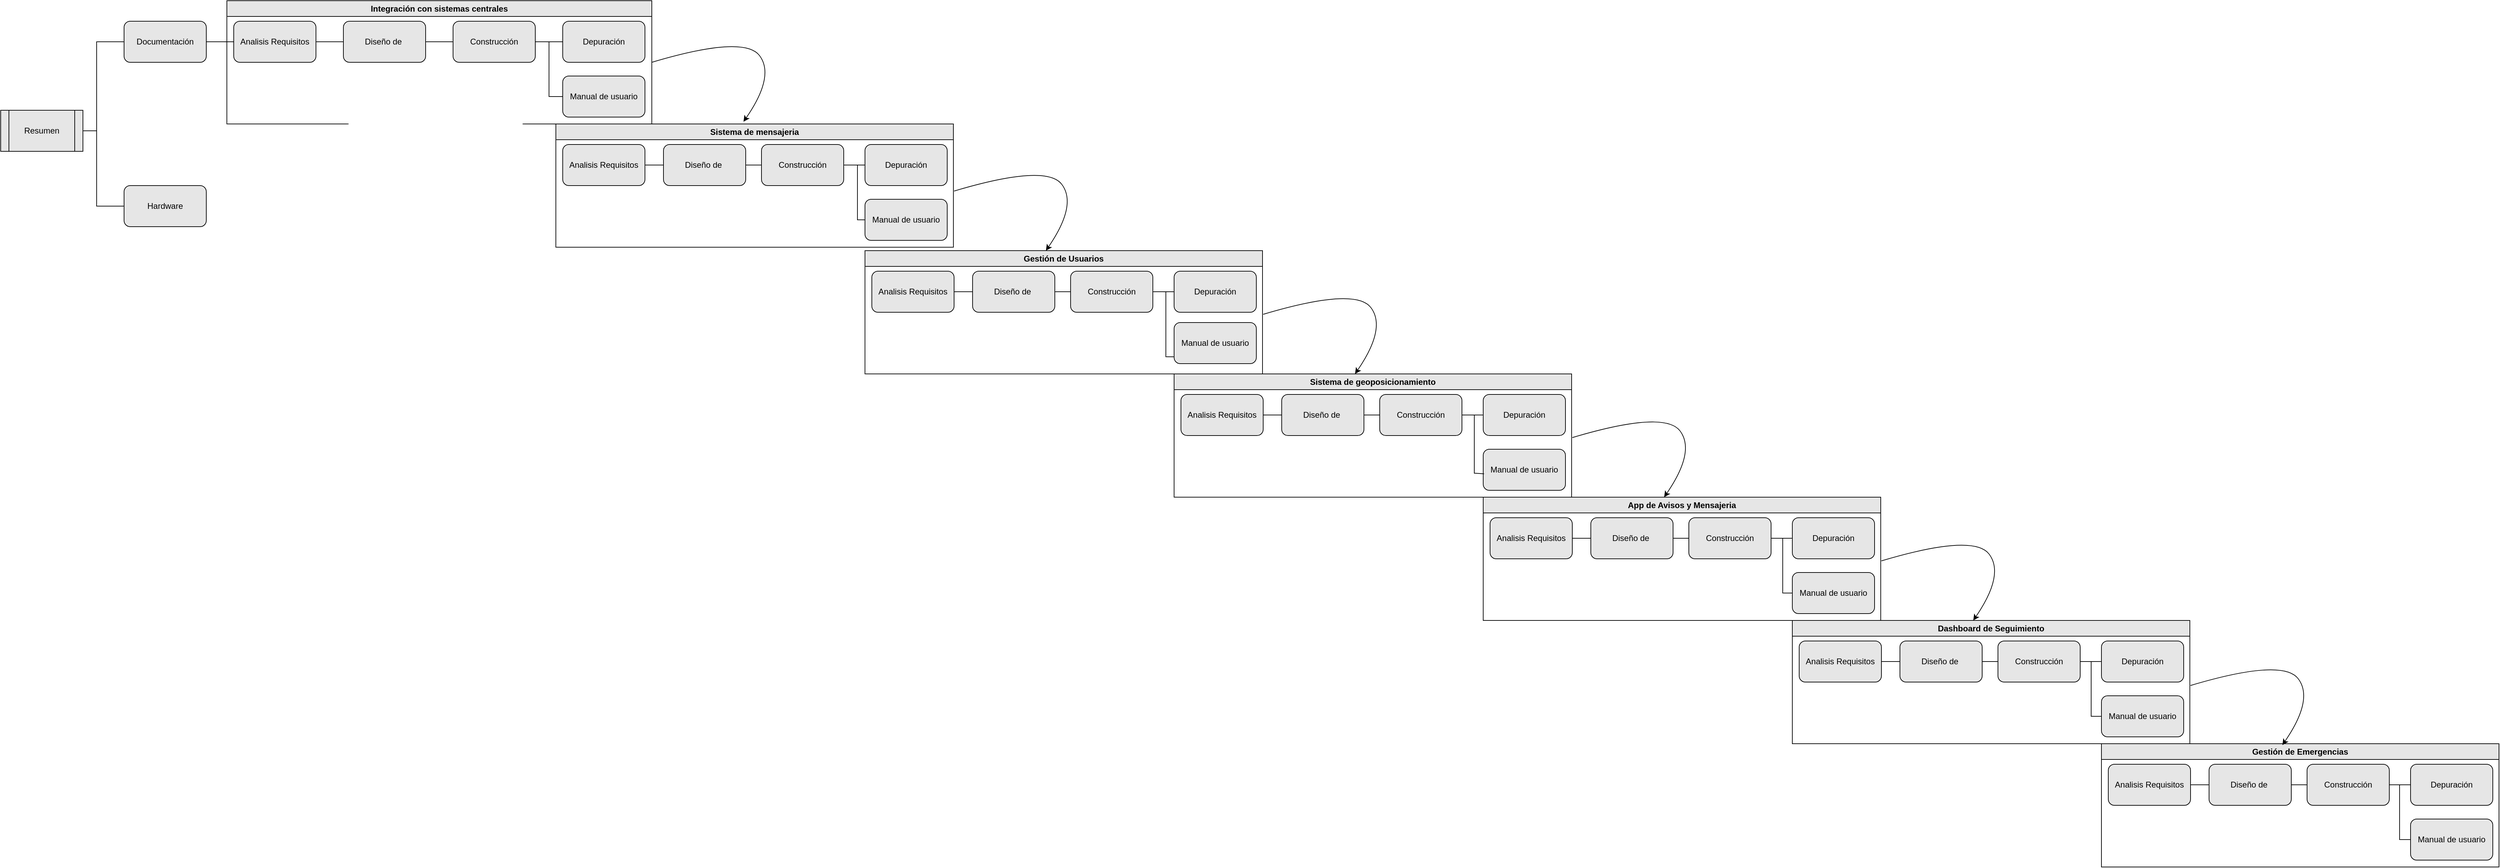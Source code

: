 <mxfile version="24.2.2" type="device">
  <diagram name="Página-1" id="FWu7sLGeUq_YMXmSs0mj">
    <mxGraphModel dx="4924" dy="2229" grid="1" gridSize="10" guides="1" tooltips="1" connect="1" arrows="1" fold="1" page="1" pageScale="1" pageWidth="827" pageHeight="1169" math="0" shadow="0">
      <root>
        <mxCell id="0" />
        <mxCell id="1" parent="0" />
        <mxCell id="FrxgoE4xclkm0pyDRZqY-2" value="Documentación" style="rounded=1;whiteSpace=wrap;html=1;fillColor=#E6E6E6;" parent="1" vertex="1">
          <mxGeometry x="40" y="160" width="120" height="60" as="geometry" />
        </mxCell>
        <mxCell id="FrxgoE4xclkm0pyDRZqY-3" value="Analisis Requisitos" style="rounded=1;whiteSpace=wrap;html=1;fillColor=#E6E6E6;" parent="1" vertex="1">
          <mxGeometry x="200" y="160" width="120" height="60" as="geometry" />
        </mxCell>
        <mxCell id="FrxgoE4xclkm0pyDRZqY-4" value="Diseño de&amp;nbsp;" style="rounded=1;whiteSpace=wrap;html=1;fillColor=#E6E6E6;" parent="1" vertex="1">
          <mxGeometry x="360" y="160" width="120" height="60" as="geometry" />
        </mxCell>
        <mxCell id="FrxgoE4xclkm0pyDRZqY-5" value="Construcción" style="rounded=1;whiteSpace=wrap;html=1;fillColor=#E6E6E6;" parent="1" vertex="1">
          <mxGeometry x="520" y="160" width="120" height="60" as="geometry" />
        </mxCell>
        <mxCell id="FrxgoE4xclkm0pyDRZqY-6" value="Depuración" style="rounded=1;whiteSpace=wrap;html=1;fillColor=#E6E6E6;" parent="1" vertex="1">
          <mxGeometry x="680" y="160" width="120" height="60" as="geometry" />
        </mxCell>
        <mxCell id="FrxgoE4xclkm0pyDRZqY-7" value="Manual de usuario" style="rounded=1;whiteSpace=wrap;html=1;fillColor=#E6E6E6;" parent="1" vertex="1">
          <mxGeometry x="680" y="240" width="120" height="60" as="geometry" />
        </mxCell>
        <mxCell id="FrxgoE4xclkm0pyDRZqY-8" value="Analisis Requisitos" style="rounded=1;whiteSpace=wrap;html=1;fillColor=#E6E6E6;" parent="1" vertex="1">
          <mxGeometry x="680" y="340" width="120" height="60" as="geometry" />
        </mxCell>
        <mxCell id="FrxgoE4xclkm0pyDRZqY-10" value="Construcción" style="rounded=1;whiteSpace=wrap;html=1;fillColor=#E6E6E6;" parent="1" vertex="1">
          <mxGeometry x="970" y="340" width="120" height="60" as="geometry" />
        </mxCell>
        <mxCell id="FrxgoE4xclkm0pyDRZqY-11" value="Depuración" style="rounded=1;whiteSpace=wrap;html=1;fillColor=#E6E6E6;" parent="1" vertex="1">
          <mxGeometry x="1121" y="340" width="120" height="60" as="geometry" />
        </mxCell>
        <mxCell id="FrxgoE4xclkm0pyDRZqY-12" value="Manual de usuario" style="rounded=1;whiteSpace=wrap;html=1;fillColor=#E6E6E6;" parent="1" vertex="1">
          <mxGeometry x="1121" y="420" width="120" height="60" as="geometry" />
        </mxCell>
        <mxCell id="FrxgoE4xclkm0pyDRZqY-38" value="Integración con sistemas centrales" style="swimlane;whiteSpace=wrap;html=1;fillColor=#E6E6E6;" parent="1" vertex="1">
          <mxGeometry x="190" y="130" width="620" height="180" as="geometry" />
        </mxCell>
        <mxCell id="FrxgoE4xclkm0pyDRZqY-39" value="Sistema de mensajeria" style="swimlane;whiteSpace=wrap;html=1;fillColor=#E6E6E6;" parent="1" vertex="1">
          <mxGeometry x="670" y="310" width="580" height="180" as="geometry" />
        </mxCell>
        <mxCell id="FrxgoE4xclkm0pyDRZqY-9" value="Diseño de&amp;nbsp;" style="rounded=1;whiteSpace=wrap;html=1;fillColor=#E6E6E6;" parent="1" vertex="1">
          <mxGeometry x="827" y="340" width="120" height="60" as="geometry" />
        </mxCell>
        <mxCell id="FrxgoE4xclkm0pyDRZqY-41" value="Analisis Requisitos" style="rounded=1;whiteSpace=wrap;html=1;fillColor=#E6E6E6;" parent="1" vertex="1">
          <mxGeometry x="1131" y="525" width="120" height="60" as="geometry" />
        </mxCell>
        <mxCell id="FrxgoE4xclkm0pyDRZqY-42" value="Construcción" style="rounded=1;whiteSpace=wrap;html=1;fillColor=#E6E6E6;" parent="1" vertex="1">
          <mxGeometry x="1421" y="525" width="120" height="60" as="geometry" />
        </mxCell>
        <mxCell id="FrxgoE4xclkm0pyDRZqY-43" value="Depuración" style="rounded=1;whiteSpace=wrap;html=1;fillColor=#E6E6E6;" parent="1" vertex="1">
          <mxGeometry x="1572" y="525" width="120" height="60" as="geometry" />
        </mxCell>
        <mxCell id="FrxgoE4xclkm0pyDRZqY-45" value="Gestión de Usuarios" style="swimlane;whiteSpace=wrap;html=1;fillColor=#E6E6E6;" parent="1" vertex="1">
          <mxGeometry x="1121" y="495" width="580" height="180" as="geometry" />
        </mxCell>
        <mxCell id="FrxgoE4xclkm0pyDRZqY-44" value="Manual de usuario" style="rounded=1;whiteSpace=wrap;html=1;fillColor=#E6E6E6;" parent="FrxgoE4xclkm0pyDRZqY-45" vertex="1">
          <mxGeometry x="451" y="105" width="120" height="60" as="geometry" />
        </mxCell>
        <mxCell id="FrxgoE4xclkm0pyDRZqY-90" value="" style="endArrow=none;html=1;rounded=0;exitX=0;exitY=0.5;exitDx=0;exitDy=0;entryX=1;entryY=0.5;entryDx=0;entryDy=0;fillColor=#E6E6E6;" parent="FrxgoE4xclkm0pyDRZqY-45" target="FrxgoE4xclkm0pyDRZqY-42" edge="1">
          <mxGeometry width="50" height="50" relative="1" as="geometry">
            <mxPoint x="451" y="155" as="sourcePoint" />
            <mxPoint x="439" y="65" as="targetPoint" />
            <Array as="points">
              <mxPoint x="439" y="155" />
              <mxPoint x="439" y="60" />
            </Array>
          </mxGeometry>
        </mxCell>
        <mxCell id="FrxgoE4xclkm0pyDRZqY-46" value="Diseño de&amp;nbsp;" style="rounded=1;whiteSpace=wrap;html=1;fillColor=#E6E6E6;" parent="1" vertex="1">
          <mxGeometry x="1278" y="525" width="120" height="60" as="geometry" />
        </mxCell>
        <mxCell id="FrxgoE4xclkm0pyDRZqY-47" value="Analisis Requisitos" style="rounded=1;whiteSpace=wrap;html=1;fillColor=#E6E6E6;" parent="1" vertex="1">
          <mxGeometry x="1582" y="705" width="120" height="60" as="geometry" />
        </mxCell>
        <mxCell id="FrxgoE4xclkm0pyDRZqY-48" value="Construcción" style="rounded=1;whiteSpace=wrap;html=1;fillColor=#E6E6E6;" parent="1" vertex="1">
          <mxGeometry x="1872" y="705" width="120" height="60" as="geometry" />
        </mxCell>
        <mxCell id="FrxgoE4xclkm0pyDRZqY-49" value="Depuración" style="rounded=1;whiteSpace=wrap;html=1;fillColor=#E6E6E6;" parent="1" vertex="1">
          <mxGeometry x="2023" y="705" width="120" height="60" as="geometry" />
        </mxCell>
        <mxCell id="FrxgoE4xclkm0pyDRZqY-50" value="Manual de usuario" style="rounded=1;whiteSpace=wrap;html=1;fillColor=#E6E6E6;" parent="1" vertex="1">
          <mxGeometry x="2023" y="785" width="120" height="60" as="geometry" />
        </mxCell>
        <mxCell id="FrxgoE4xclkm0pyDRZqY-51" value="Sistema de geoposicionamiento" style="swimlane;whiteSpace=wrap;html=1;fillColor=#E6E6E6;" parent="1" vertex="1">
          <mxGeometry x="1572" y="675" width="580" height="180" as="geometry" />
        </mxCell>
        <mxCell id="FrxgoE4xclkm0pyDRZqY-52" value="Diseño de&amp;nbsp;" style="rounded=1;whiteSpace=wrap;html=1;fillColor=#E6E6E6;" parent="1" vertex="1">
          <mxGeometry x="1729" y="705" width="120" height="60" as="geometry" />
        </mxCell>
        <mxCell id="FrxgoE4xclkm0pyDRZqY-53" value="Analisis Requisitos" style="rounded=1;whiteSpace=wrap;html=1;fillColor=#E6E6E6;" parent="1" vertex="1">
          <mxGeometry x="2033" y="885" width="120" height="60" as="geometry" />
        </mxCell>
        <mxCell id="FrxgoE4xclkm0pyDRZqY-54" value="Construcción" style="rounded=1;whiteSpace=wrap;html=1;fillColor=#E6E6E6;" parent="1" vertex="1">
          <mxGeometry x="2323" y="885" width="120" height="60" as="geometry" />
        </mxCell>
        <mxCell id="FrxgoE4xclkm0pyDRZqY-55" value="Depuración" style="rounded=1;whiteSpace=wrap;html=1;fillColor=#E6E6E6;" parent="1" vertex="1">
          <mxGeometry x="2474" y="885" width="120" height="60" as="geometry" />
        </mxCell>
        <mxCell id="FrxgoE4xclkm0pyDRZqY-56" value="Manual de usuario" style="rounded=1;whiteSpace=wrap;html=1;fillColor=#E6E6E6;" parent="1" vertex="1">
          <mxGeometry x="2474" y="965" width="120" height="60" as="geometry" />
        </mxCell>
        <mxCell id="FrxgoE4xclkm0pyDRZqY-57" value="App de Avisos y Mensajeria" style="swimlane;whiteSpace=wrap;html=1;fillColor=#E6E6E6;" parent="1" vertex="1">
          <mxGeometry x="2023" y="855" width="580" height="180" as="geometry" />
        </mxCell>
        <mxCell id="FrxgoE4xclkm0pyDRZqY-58" value="Diseño de&amp;nbsp;" style="rounded=1;whiteSpace=wrap;html=1;fillColor=#E6E6E6;" parent="1" vertex="1">
          <mxGeometry x="2180" y="885" width="120" height="60" as="geometry" />
        </mxCell>
        <mxCell id="FrxgoE4xclkm0pyDRZqY-59" value="Analisis Requisitos" style="rounded=1;whiteSpace=wrap;html=1;fillColor=#E6E6E6;" parent="1" vertex="1">
          <mxGeometry x="2484" y="1065" width="120" height="60" as="geometry" />
        </mxCell>
        <mxCell id="FrxgoE4xclkm0pyDRZqY-60" value="Construcción" style="rounded=1;whiteSpace=wrap;html=1;fillColor=#E6E6E6;" parent="1" vertex="1">
          <mxGeometry x="2774" y="1065" width="120" height="60" as="geometry" />
        </mxCell>
        <mxCell id="FrxgoE4xclkm0pyDRZqY-61" value="Depuración" style="rounded=1;whiteSpace=wrap;html=1;fillColor=#E6E6E6;" parent="1" vertex="1">
          <mxGeometry x="2925" y="1065" width="120" height="60" as="geometry" />
        </mxCell>
        <mxCell id="FrxgoE4xclkm0pyDRZqY-62" value="Manual de usuario" style="rounded=1;whiteSpace=wrap;html=1;fillColor=#E6E6E6;" parent="1" vertex="1">
          <mxGeometry x="2925" y="1145" width="120" height="60" as="geometry" />
        </mxCell>
        <mxCell id="FrxgoE4xclkm0pyDRZqY-63" value="Dashboard de Seguimiento" style="swimlane;whiteSpace=wrap;html=1;fillColor=#E6E6E6;" parent="1" vertex="1">
          <mxGeometry x="2474" y="1035" width="580" height="180" as="geometry" />
        </mxCell>
        <mxCell id="FrxgoE4xclkm0pyDRZqY-64" value="Diseño de&amp;nbsp;" style="rounded=1;whiteSpace=wrap;html=1;fillColor=#E6E6E6;" parent="1" vertex="1">
          <mxGeometry x="2631" y="1065" width="120" height="60" as="geometry" />
        </mxCell>
        <mxCell id="FrxgoE4xclkm0pyDRZqY-65" value="Analisis Requisitos" style="rounded=1;whiteSpace=wrap;html=1;fillColor=#E6E6E6;" parent="1" vertex="1">
          <mxGeometry x="2935" y="1245" width="120" height="60" as="geometry" />
        </mxCell>
        <mxCell id="FrxgoE4xclkm0pyDRZqY-66" value="Construcción" style="rounded=1;whiteSpace=wrap;html=1;fillColor=#E6E6E6;" parent="1" vertex="1">
          <mxGeometry x="3225" y="1245" width="120" height="60" as="geometry" />
        </mxCell>
        <mxCell id="FrxgoE4xclkm0pyDRZqY-67" value="Depuración" style="rounded=1;whiteSpace=wrap;html=1;fillColor=#E6E6E6;" parent="1" vertex="1">
          <mxGeometry x="3376" y="1245" width="120" height="60" as="geometry" />
        </mxCell>
        <mxCell id="FrxgoE4xclkm0pyDRZqY-68" value="Manual de usuario" style="rounded=1;whiteSpace=wrap;html=1;fillColor=#E6E6E6;" parent="1" vertex="1">
          <mxGeometry x="3376" y="1325" width="120" height="60" as="geometry" />
        </mxCell>
        <mxCell id="FrxgoE4xclkm0pyDRZqY-69" value="Gestión de Emergencias" style="swimlane;whiteSpace=wrap;html=1;fillColor=#E6E6E6;" parent="1" vertex="1">
          <mxGeometry x="2925" y="1215" width="580" height="180" as="geometry" />
        </mxCell>
        <mxCell id="FrxgoE4xclkm0pyDRZqY-70" value="Diseño de&amp;nbsp;" style="rounded=1;whiteSpace=wrap;html=1;fillColor=#E6E6E6;" parent="1" vertex="1">
          <mxGeometry x="3082" y="1245" width="120" height="60" as="geometry" />
        </mxCell>
        <mxCell id="FrxgoE4xclkm0pyDRZqY-71" value="" style="endArrow=none;html=1;rounded=0;exitX=1;exitY=0.5;exitDx=0;exitDy=0;entryX=0;entryY=0.5;entryDx=0;entryDy=0;fillColor=#E6E6E6;" parent="1" source="FrxgoE4xclkm0pyDRZqY-2" target="FrxgoE4xclkm0pyDRZqY-3" edge="1">
          <mxGeometry width="50" height="50" relative="1" as="geometry">
            <mxPoint x="540" y="500" as="sourcePoint" />
            <mxPoint x="590" y="450" as="targetPoint" />
          </mxGeometry>
        </mxCell>
        <mxCell id="FrxgoE4xclkm0pyDRZqY-72" value="" style="endArrow=none;html=1;rounded=0;exitX=1;exitY=0.5;exitDx=0;exitDy=0;entryX=0;entryY=0.5;entryDx=0;entryDy=0;fillColor=#E6E6E6;" parent="1" source="FrxgoE4xclkm0pyDRZqY-3" target="FrxgoE4xclkm0pyDRZqY-4" edge="1">
          <mxGeometry width="50" height="50" relative="1" as="geometry">
            <mxPoint x="540" y="500" as="sourcePoint" />
            <mxPoint x="590" y="450" as="targetPoint" />
          </mxGeometry>
        </mxCell>
        <mxCell id="FrxgoE4xclkm0pyDRZqY-73" value="" style="endArrow=none;html=1;rounded=0;exitX=1;exitY=0.5;exitDx=0;exitDy=0;entryX=0;entryY=0.5;entryDx=0;entryDy=0;fillColor=#E6E6E6;" parent="1" source="FrxgoE4xclkm0pyDRZqY-4" target="FrxgoE4xclkm0pyDRZqY-5" edge="1">
          <mxGeometry width="50" height="50" relative="1" as="geometry">
            <mxPoint x="540" y="500" as="sourcePoint" />
            <mxPoint x="590" y="450" as="targetPoint" />
          </mxGeometry>
        </mxCell>
        <mxCell id="FrxgoE4xclkm0pyDRZqY-74" value="" style="endArrow=none;html=1;rounded=0;exitX=1;exitY=0.5;exitDx=0;exitDy=0;entryX=0;entryY=0.5;entryDx=0;entryDy=0;fillColor=#E6E6E6;" parent="1" source="FrxgoE4xclkm0pyDRZqY-5" target="FrxgoE4xclkm0pyDRZqY-6" edge="1">
          <mxGeometry width="50" height="50" relative="1" as="geometry">
            <mxPoint x="540" y="500" as="sourcePoint" />
            <mxPoint x="590" y="450" as="targetPoint" />
          </mxGeometry>
        </mxCell>
        <mxCell id="FrxgoE4xclkm0pyDRZqY-75" value="" style="endArrow=none;html=1;rounded=0;entryX=0;entryY=0.5;entryDx=0;entryDy=0;fillColor=#E6E6E6;" parent="1" target="FrxgoE4xclkm0pyDRZqY-7" edge="1">
          <mxGeometry width="50" height="50" relative="1" as="geometry">
            <mxPoint x="660" y="190" as="sourcePoint" />
            <mxPoint x="590" y="450" as="targetPoint" />
            <Array as="points">
              <mxPoint x="660" y="270" />
            </Array>
          </mxGeometry>
        </mxCell>
        <mxCell id="FrxgoE4xclkm0pyDRZqY-76" value="" style="curved=1;endArrow=classic;html=1;rounded=0;exitX=1;exitY=0.5;exitDx=0;exitDy=0;entryX=0.472;entryY=-0.018;entryDx=0;entryDy=0;entryPerimeter=0;fillColor=#E6E6E6;" parent="1" source="FrxgoE4xclkm0pyDRZqY-38" target="FrxgoE4xclkm0pyDRZqY-39" edge="1">
          <mxGeometry width="50" height="50" relative="1" as="geometry">
            <mxPoint x="540" y="500" as="sourcePoint" />
            <mxPoint x="590" y="450" as="targetPoint" />
            <Array as="points">
              <mxPoint x="944" y="180" />
              <mxPoint x="990" y="240" />
            </Array>
          </mxGeometry>
        </mxCell>
        <mxCell id="FrxgoE4xclkm0pyDRZqY-78" value="" style="curved=1;endArrow=classic;html=1;rounded=0;exitX=1;exitY=0.5;exitDx=0;exitDy=0;entryX=0.472;entryY=-0.018;entryDx=0;entryDy=0;entryPerimeter=0;fillColor=#E6E6E6;" parent="1" edge="1">
          <mxGeometry width="50" height="50" relative="1" as="geometry">
            <mxPoint x="1251" y="408" as="sourcePoint" />
            <mxPoint x="1385" y="495" as="targetPoint" />
            <Array as="points">
              <mxPoint x="1385" y="368" />
              <mxPoint x="1431" y="428" />
            </Array>
          </mxGeometry>
        </mxCell>
        <mxCell id="FrxgoE4xclkm0pyDRZqY-79" value="" style="curved=1;endArrow=classic;html=1;rounded=0;exitX=1;exitY=0.5;exitDx=0;exitDy=0;entryX=0.472;entryY=-0.018;entryDx=0;entryDy=0;entryPerimeter=0;fillColor=#E6E6E6;" parent="1" edge="1">
          <mxGeometry width="50" height="50" relative="1" as="geometry">
            <mxPoint x="1702" y="588" as="sourcePoint" />
            <mxPoint x="1836" y="675" as="targetPoint" />
            <Array as="points">
              <mxPoint x="1836" y="548" />
              <mxPoint x="1882" y="608" />
            </Array>
          </mxGeometry>
        </mxCell>
        <mxCell id="FrxgoE4xclkm0pyDRZqY-80" value="" style="curved=1;endArrow=classic;html=1;rounded=0;exitX=1;exitY=0.5;exitDx=0;exitDy=0;entryX=0.472;entryY=-0.018;entryDx=0;entryDy=0;entryPerimeter=0;fillColor=#E6E6E6;" parent="1" edge="1">
          <mxGeometry width="50" height="50" relative="1" as="geometry">
            <mxPoint x="2153" y="768" as="sourcePoint" />
            <mxPoint x="2287" y="855" as="targetPoint" />
            <Array as="points">
              <mxPoint x="2287" y="728" />
              <mxPoint x="2333" y="788" />
            </Array>
          </mxGeometry>
        </mxCell>
        <mxCell id="FrxgoE4xclkm0pyDRZqY-81" value="" style="curved=1;endArrow=classic;html=1;rounded=0;exitX=1;exitY=0.5;exitDx=0;exitDy=0;entryX=0.472;entryY=-0.018;entryDx=0;entryDy=0;entryPerimeter=0;fillColor=#E6E6E6;" parent="1" edge="1">
          <mxGeometry width="50" height="50" relative="1" as="geometry">
            <mxPoint x="2604" y="948" as="sourcePoint" />
            <mxPoint x="2738" y="1035" as="targetPoint" />
            <Array as="points">
              <mxPoint x="2738" y="908" />
              <mxPoint x="2784" y="968" />
            </Array>
          </mxGeometry>
        </mxCell>
        <mxCell id="FrxgoE4xclkm0pyDRZqY-82" value="" style="curved=1;endArrow=classic;html=1;rounded=0;exitX=1;exitY=0.5;exitDx=0;exitDy=0;entryX=0.472;entryY=-0.018;entryDx=0;entryDy=0;entryPerimeter=0;fillColor=#E6E6E6;" parent="1" edge="1">
          <mxGeometry width="50" height="50" relative="1" as="geometry">
            <mxPoint x="3055" y="1130" as="sourcePoint" />
            <mxPoint x="3189" y="1217" as="targetPoint" />
            <Array as="points">
              <mxPoint x="3189" y="1090" />
              <mxPoint x="3235" y="1150" />
            </Array>
          </mxGeometry>
        </mxCell>
        <mxCell id="FrxgoE4xclkm0pyDRZqY-83" value="" style="endArrow=none;html=1;rounded=0;exitX=1;exitY=0.5;exitDx=0;exitDy=0;entryX=0;entryY=0.5;entryDx=0;entryDy=0;fillColor=#E6E6E6;" parent="1" source="FrxgoE4xclkm0pyDRZqY-8" target="FrxgoE4xclkm0pyDRZqY-9" edge="1">
          <mxGeometry width="50" height="50" relative="1" as="geometry">
            <mxPoint x="950" y="380" as="sourcePoint" />
            <mxPoint x="1000" y="330" as="targetPoint" />
          </mxGeometry>
        </mxCell>
        <mxCell id="FrxgoE4xclkm0pyDRZqY-84" value="" style="endArrow=none;html=1;rounded=0;entryX=0;entryY=0.5;entryDx=0;entryDy=0;exitX=1;exitY=0.5;exitDx=0;exitDy=0;fillColor=#E6E6E6;" parent="1" source="FrxgoE4xclkm0pyDRZqY-9" target="FrxgoE4xclkm0pyDRZqY-10" edge="1">
          <mxGeometry width="50" height="50" relative="1" as="geometry">
            <mxPoint x="940" y="370" as="sourcePoint" />
            <mxPoint x="1000" y="330" as="targetPoint" />
          </mxGeometry>
        </mxCell>
        <mxCell id="FrxgoE4xclkm0pyDRZqY-85" value="" style="endArrow=none;html=1;rounded=0;exitX=1;exitY=0.5;exitDx=0;exitDy=0;entryX=0;entryY=0.5;entryDx=0;entryDy=0;fillColor=#E6E6E6;" parent="1" source="FrxgoE4xclkm0pyDRZqY-10" target="FrxgoE4xclkm0pyDRZqY-11" edge="1">
          <mxGeometry width="50" height="50" relative="1" as="geometry">
            <mxPoint x="1040" y="390" as="sourcePoint" />
            <mxPoint x="1090" y="340" as="targetPoint" />
          </mxGeometry>
        </mxCell>
        <mxCell id="FrxgoE4xclkm0pyDRZqY-86" value="" style="endArrow=none;html=1;rounded=0;exitX=0;exitY=0.5;exitDx=0;exitDy=0;fillColor=#E6E6E6;" parent="1" source="FrxgoE4xclkm0pyDRZqY-12" edge="1">
          <mxGeometry width="50" height="50" relative="1" as="geometry">
            <mxPoint x="1040" y="450" as="sourcePoint" />
            <mxPoint x="1110" y="370" as="targetPoint" />
            <Array as="points">
              <mxPoint x="1110" y="450" />
            </Array>
          </mxGeometry>
        </mxCell>
        <mxCell id="FrxgoE4xclkm0pyDRZqY-87" value="" style="endArrow=none;html=1;rounded=0;exitX=1;exitY=0.5;exitDx=0;exitDy=0;entryX=0;entryY=0.5;entryDx=0;entryDy=0;fillColor=#E6E6E6;" parent="1" source="FrxgoE4xclkm0pyDRZqY-41" target="FrxgoE4xclkm0pyDRZqY-46" edge="1">
          <mxGeometry width="50" height="50" relative="1" as="geometry">
            <mxPoint x="1260" y="580" as="sourcePoint" />
            <mxPoint x="1310" y="530" as="targetPoint" />
          </mxGeometry>
        </mxCell>
        <mxCell id="FrxgoE4xclkm0pyDRZqY-88" value="" style="endArrow=none;html=1;rounded=0;exitX=1;exitY=0.5;exitDx=0;exitDy=0;entryX=0;entryY=0.5;entryDx=0;entryDy=0;fillColor=#E6E6E6;" parent="1" source="FrxgoE4xclkm0pyDRZqY-46" target="FrxgoE4xclkm0pyDRZqY-42" edge="1">
          <mxGeometry width="50" height="50" relative="1" as="geometry">
            <mxPoint x="1260" y="580" as="sourcePoint" />
            <mxPoint x="1310" y="530" as="targetPoint" />
          </mxGeometry>
        </mxCell>
        <mxCell id="FrxgoE4xclkm0pyDRZqY-89" value="" style="endArrow=none;html=1;rounded=0;exitX=0;exitY=0.5;exitDx=0;exitDy=0;entryX=1;entryY=0.5;entryDx=0;entryDy=0;fillColor=#E6E6E6;" parent="1" source="FrxgoE4xclkm0pyDRZqY-43" target="FrxgoE4xclkm0pyDRZqY-42" edge="1">
          <mxGeometry width="50" height="50" relative="1" as="geometry">
            <mxPoint x="1260" y="580" as="sourcePoint" />
            <mxPoint x="1310" y="530" as="targetPoint" />
          </mxGeometry>
        </mxCell>
        <mxCell id="FrxgoE4xclkm0pyDRZqY-91" value="" style="endArrow=none;html=1;rounded=0;exitX=0;exitY=0.5;exitDx=0;exitDy=0;entryX=1;entryY=0.5;entryDx=0;entryDy=0;fillColor=#E6E6E6;" parent="1" source="FrxgoE4xclkm0pyDRZqY-52" target="FrxgoE4xclkm0pyDRZqY-47" edge="1">
          <mxGeometry width="50" height="50" relative="1" as="geometry">
            <mxPoint x="1530" y="710" as="sourcePoint" />
            <mxPoint x="1580" y="660" as="targetPoint" />
          </mxGeometry>
        </mxCell>
        <mxCell id="FrxgoE4xclkm0pyDRZqY-92" value="" style="endArrow=none;html=1;rounded=0;exitX=0;exitY=0.5;exitDx=0;exitDy=0;entryX=1;entryY=0.5;entryDx=0;entryDy=0;fillColor=#E6E6E6;" parent="1" source="FrxgoE4xclkm0pyDRZqY-48" target="FrxgoE4xclkm0pyDRZqY-52" edge="1">
          <mxGeometry width="50" height="50" relative="1" as="geometry">
            <mxPoint x="1530" y="710" as="sourcePoint" />
            <mxPoint x="1580" y="660" as="targetPoint" />
          </mxGeometry>
        </mxCell>
        <mxCell id="FrxgoE4xclkm0pyDRZqY-93" value="" style="endArrow=none;html=1;rounded=0;exitX=0;exitY=0.5;exitDx=0;exitDy=0;entryX=1;entryY=0.5;entryDx=0;entryDy=0;fillColor=#E6E6E6;" parent="1" source="FrxgoE4xclkm0pyDRZqY-49" target="FrxgoE4xclkm0pyDRZqY-48" edge="1">
          <mxGeometry width="50" height="50" relative="1" as="geometry">
            <mxPoint x="1980" y="720" as="sourcePoint" />
            <mxPoint x="2030" y="670" as="targetPoint" />
          </mxGeometry>
        </mxCell>
        <mxCell id="FrxgoE4xclkm0pyDRZqY-94" value="" style="endArrow=none;html=1;rounded=0;exitX=1;exitY=0.5;exitDx=0;exitDy=0;entryX=0.01;entryY=0.597;entryDx=0;entryDy=0;entryPerimeter=0;fillColor=#E6E6E6;" parent="1" source="FrxgoE4xclkm0pyDRZqY-48" target="FrxgoE4xclkm0pyDRZqY-50" edge="1">
          <mxGeometry width="50" height="50" relative="1" as="geometry">
            <mxPoint x="1980" y="720" as="sourcePoint" />
            <mxPoint x="2030" y="670" as="targetPoint" />
            <Array as="points">
              <mxPoint x="2010" y="735" />
              <mxPoint x="2010" y="820" />
            </Array>
          </mxGeometry>
        </mxCell>
        <mxCell id="FrxgoE4xclkm0pyDRZqY-95" value="" style="endArrow=none;html=1;rounded=0;exitX=1;exitY=0.5;exitDx=0;exitDy=0;entryX=0;entryY=0.5;entryDx=0;entryDy=0;fillColor=#E6E6E6;" parent="1" source="FrxgoE4xclkm0pyDRZqY-53" target="FrxgoE4xclkm0pyDRZqY-58" edge="1">
          <mxGeometry width="50" height="50" relative="1" as="geometry">
            <mxPoint x="2360" y="1050" as="sourcePoint" />
            <mxPoint x="2410" y="1000" as="targetPoint" />
          </mxGeometry>
        </mxCell>
        <mxCell id="FrxgoE4xclkm0pyDRZqY-96" value="" style="endArrow=none;html=1;rounded=0;exitX=1;exitY=0.5;exitDx=0;exitDy=0;entryX=0;entryY=0.5;entryDx=0;entryDy=0;fillColor=#E6E6E6;" parent="1" source="FrxgoE4xclkm0pyDRZqY-58" target="FrxgoE4xclkm0pyDRZqY-54" edge="1">
          <mxGeometry width="50" height="50" relative="1" as="geometry">
            <mxPoint x="2360" y="1050" as="sourcePoint" />
            <mxPoint x="2410" y="1000" as="targetPoint" />
          </mxGeometry>
        </mxCell>
        <mxCell id="FrxgoE4xclkm0pyDRZqY-97" value="" style="endArrow=none;html=1;rounded=0;exitX=1;exitY=0.5;exitDx=0;exitDy=0;entryX=0;entryY=0.5;entryDx=0;entryDy=0;fillColor=#E6E6E6;" parent="1" source="FrxgoE4xclkm0pyDRZqY-54" target="FrxgoE4xclkm0pyDRZqY-55" edge="1">
          <mxGeometry width="50" height="50" relative="1" as="geometry">
            <mxPoint x="2360" y="1050" as="sourcePoint" />
            <mxPoint x="2410" y="1000" as="targetPoint" />
          </mxGeometry>
        </mxCell>
        <mxCell id="FrxgoE4xclkm0pyDRZqY-98" value="" style="endArrow=none;html=1;rounded=0;exitX=1;exitY=0.5;exitDx=0;exitDy=0;entryX=0;entryY=0.5;entryDx=0;entryDy=0;fillColor=#E6E6E6;" parent="1" source="FrxgoE4xclkm0pyDRZqY-54" target="FrxgoE4xclkm0pyDRZqY-56" edge="1">
          <mxGeometry width="50" height="50" relative="1" as="geometry">
            <mxPoint x="2360" y="1050" as="sourcePoint" />
            <mxPoint x="2410" y="1000" as="targetPoint" />
            <Array as="points">
              <mxPoint x="2460" y="915" />
              <mxPoint x="2460" y="995" />
            </Array>
          </mxGeometry>
        </mxCell>
        <mxCell id="FrxgoE4xclkm0pyDRZqY-99" value="" style="endArrow=none;html=1;rounded=0;exitX=1;exitY=0.5;exitDx=0;exitDy=0;entryX=0;entryY=0.5;entryDx=0;entryDy=0;fillColor=#E6E6E6;" parent="1" source="FrxgoE4xclkm0pyDRZqY-59" target="FrxgoE4xclkm0pyDRZqY-64" edge="1">
          <mxGeometry width="50" height="50" relative="1" as="geometry">
            <mxPoint x="2690" y="1130" as="sourcePoint" />
            <mxPoint x="2740" y="1080" as="targetPoint" />
          </mxGeometry>
        </mxCell>
        <mxCell id="FrxgoE4xclkm0pyDRZqY-100" value="" style="endArrow=none;html=1;rounded=0;exitX=0;exitY=0.5;exitDx=0;exitDy=0;fillColor=#E6E6E6;" parent="1" source="FrxgoE4xclkm0pyDRZqY-60" target="FrxgoE4xclkm0pyDRZqY-64" edge="1">
          <mxGeometry width="50" height="50" relative="1" as="geometry">
            <mxPoint x="2690" y="1130" as="sourcePoint" />
            <mxPoint x="2740" y="1080" as="targetPoint" />
          </mxGeometry>
        </mxCell>
        <mxCell id="FrxgoE4xclkm0pyDRZqY-104" value="" style="endArrow=none;html=1;rounded=0;entryX=0;entryY=0.5;entryDx=0;entryDy=0;exitX=1;exitY=0.5;exitDx=0;exitDy=0;fillColor=#E6E6E6;" parent="1" source="FrxgoE4xclkm0pyDRZqY-60" target="FrxgoE4xclkm0pyDRZqY-61" edge="1">
          <mxGeometry width="50" height="50" relative="1" as="geometry">
            <mxPoint x="2830" y="1200" as="sourcePoint" />
            <mxPoint x="2880" y="1150" as="targetPoint" />
          </mxGeometry>
        </mxCell>
        <mxCell id="FrxgoE4xclkm0pyDRZqY-105" value="" style="endArrow=none;html=1;rounded=0;entryX=0;entryY=0.5;entryDx=0;entryDy=0;exitX=1;exitY=0.5;exitDx=0;exitDy=0;fillColor=#E6E6E6;" parent="1" source="FrxgoE4xclkm0pyDRZqY-60" target="FrxgoE4xclkm0pyDRZqY-62" edge="1">
          <mxGeometry width="50" height="50" relative="1" as="geometry">
            <mxPoint x="2840" y="1195" as="sourcePoint" />
            <mxPoint x="2890" y="1145" as="targetPoint" />
            <Array as="points">
              <mxPoint x="2910" y="1095" />
              <mxPoint x="2910" y="1175" />
            </Array>
          </mxGeometry>
        </mxCell>
        <mxCell id="FrxgoE4xclkm0pyDRZqY-106" value="" style="endArrow=none;html=1;rounded=0;exitX=1;exitY=0.5;exitDx=0;exitDy=0;entryX=0;entryY=0.5;entryDx=0;entryDy=0;fillColor=#E6E6E6;" parent="1" source="FrxgoE4xclkm0pyDRZqY-65" target="FrxgoE4xclkm0pyDRZqY-70" edge="1">
          <mxGeometry width="50" height="50" relative="1" as="geometry">
            <mxPoint x="3130" y="1220" as="sourcePoint" />
            <mxPoint x="3180" y="1170" as="targetPoint" />
          </mxGeometry>
        </mxCell>
        <mxCell id="FrxgoE4xclkm0pyDRZqY-107" value="" style="endArrow=none;html=1;rounded=0;exitX=1;exitY=0.5;exitDx=0;exitDy=0;entryX=0;entryY=0.5;entryDx=0;entryDy=0;fillColor=#E6E6E6;" parent="1" source="FrxgoE4xclkm0pyDRZqY-70" target="FrxgoE4xclkm0pyDRZqY-66" edge="1">
          <mxGeometry width="50" height="50" relative="1" as="geometry">
            <mxPoint x="3130" y="1220" as="sourcePoint" />
            <mxPoint x="3180" y="1170" as="targetPoint" />
          </mxGeometry>
        </mxCell>
        <mxCell id="FrxgoE4xclkm0pyDRZqY-108" value="" style="endArrow=none;html=1;rounded=0;exitX=0;exitY=0.5;exitDx=0;exitDy=0;entryX=1;entryY=0.5;entryDx=0;entryDy=0;fillColor=#E6E6E6;" parent="1" source="FrxgoE4xclkm0pyDRZqY-67" target="FrxgoE4xclkm0pyDRZqY-66" edge="1">
          <mxGeometry width="50" height="50" relative="1" as="geometry">
            <mxPoint x="3130" y="1220" as="sourcePoint" />
            <mxPoint x="3180" y="1170" as="targetPoint" />
          </mxGeometry>
        </mxCell>
        <mxCell id="FrxgoE4xclkm0pyDRZqY-109" value="" style="endArrow=none;html=1;rounded=0;exitX=0;exitY=0.5;exitDx=0;exitDy=0;entryX=1;entryY=0.5;entryDx=0;entryDy=0;fillColor=#E6E6E6;" parent="1" source="FrxgoE4xclkm0pyDRZqY-68" target="FrxgoE4xclkm0pyDRZqY-66" edge="1">
          <mxGeometry width="50" height="50" relative="1" as="geometry">
            <mxPoint x="3130" y="1220" as="sourcePoint" />
            <mxPoint x="3180" y="1170" as="targetPoint" />
            <Array as="points">
              <mxPoint x="3360" y="1355" />
              <mxPoint x="3360" y="1275" />
            </Array>
          </mxGeometry>
        </mxCell>
        <mxCell id="FrxgoE4xclkm0pyDRZqY-112" value="Resumen" style="shape=process;whiteSpace=wrap;html=1;backgroundOutline=1;fillColor=#E6E6E6;" parent="1" vertex="1">
          <mxGeometry x="-140" y="290" width="120" height="60" as="geometry" />
        </mxCell>
        <mxCell id="FrxgoE4xclkm0pyDRZqY-113" value="" style="endArrow=none;html=1;rounded=0;exitX=1;exitY=0.5;exitDx=0;exitDy=0;entryX=0;entryY=0.5;entryDx=0;entryDy=0;fillColor=#E6E6E6;" parent="1" source="FrxgoE4xclkm0pyDRZqY-112" target="FrxgoE4xclkm0pyDRZqY-2" edge="1">
          <mxGeometry width="50" height="50" relative="1" as="geometry">
            <mxPoint x="260" y="200" as="sourcePoint" />
            <mxPoint x="310" y="150" as="targetPoint" />
            <Array as="points">
              <mxPoint y="320" />
              <mxPoint y="190" />
            </Array>
          </mxGeometry>
        </mxCell>
        <mxCell id="FrxgoE4xclkm0pyDRZqY-114" value="Hardware" style="rounded=1;whiteSpace=wrap;html=1;fillColor=#E6E6E6;" parent="1" vertex="1">
          <mxGeometry x="40" y="400" width="120" height="60" as="geometry" />
        </mxCell>
        <mxCell id="FrxgoE4xclkm0pyDRZqY-115" value="" style="endArrow=none;html=1;rounded=0;entryX=0;entryY=0.5;entryDx=0;entryDy=0;fillColor=#E6E6E6;" parent="1" target="FrxgoE4xclkm0pyDRZqY-114" edge="1">
          <mxGeometry width="50" height="50" relative="1" as="geometry">
            <mxPoint y="320" as="sourcePoint" />
            <mxPoint x="310" y="150" as="targetPoint" />
            <Array as="points">
              <mxPoint y="430" />
            </Array>
          </mxGeometry>
        </mxCell>
      </root>
    </mxGraphModel>
  </diagram>
</mxfile>
